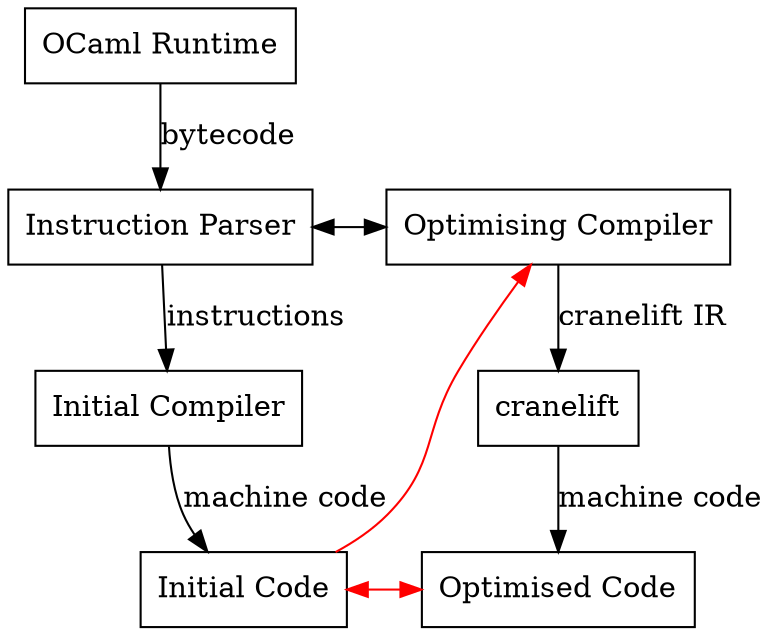 digraph G {
    mindist=0.5;

    node [shape=box];

    ocaml_runtime [label="OCaml Runtime"];

    subgraph {
        rank=same;
        instruction_parser [label="Instruction Parser"]
        optimising_compiler [label="Optimising Compiler"]
    }

    subgraph {
        rank=same;
        cranelift [label="cranelift"]
        initial_compiler [label="Initial Compiler"]
    }

    subgraph {
        rank=same;
        compiled_code [label="Initial Code"]
        optimised_code [label="Optimised Code"]
    }

    ocaml_runtime -> instruction_parser [label="bytecode"];
    instruction_parser -> initial_compiler [label="instructions"];
    initial_compiler -> compiled_code [label="machine code"];
    compiled_code -> optimised_code [color="red", dir=both];

    compiled_code -> optimising_compiler [color="red"];
    optimising_compiler -> cranelift [label="cranelift IR"];
    instruction_parser -> optimising_compiler [dir=both];
    cranelift -> optimised_code [label="machine code"];

}